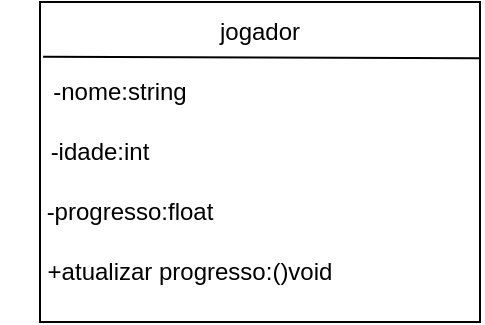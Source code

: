<mxfile version="26.1.0">
  <diagram name="Página-1" id="8Zoy3u4AIK25ZWEraoXu">
    <mxGraphModel dx="892" dy="365" grid="1" gridSize="10" guides="1" tooltips="1" connect="1" arrows="1" fold="1" page="1" pageScale="1" pageWidth="827" pageHeight="1169" math="0" shadow="0">
      <root>
        <mxCell id="0" />
        <mxCell id="1" parent="0" />
        <mxCell id="kH8sAO7q-m0SWvNdJj0h-19" value="" style="rounded=0;whiteSpace=wrap;html=1;" vertex="1" parent="1">
          <mxGeometry x="430" y="210" width="220" height="160" as="geometry" />
        </mxCell>
        <mxCell id="kH8sAO7q-m0SWvNdJj0h-20" value="" style="endArrow=none;html=1;rounded=0;entryX=0.999;entryY=0.176;entryDx=0;entryDy=0;entryPerimeter=0;exitX=0.007;exitY=0.171;exitDx=0;exitDy=0;exitPerimeter=0;" edge="1" parent="1" source="kH8sAO7q-m0SWvNdJj0h-19" target="kH8sAO7q-m0SWvNdJj0h-19">
          <mxGeometry width="50" height="50" relative="1" as="geometry">
            <mxPoint x="430" y="239.28" as="sourcePoint" />
            <mxPoint x="630" y="239" as="targetPoint" />
          </mxGeometry>
        </mxCell>
        <mxCell id="kH8sAO7q-m0SWvNdJj0h-21" value="jogador" style="text;html=1;align=center;verticalAlign=middle;whiteSpace=wrap;rounded=0;" vertex="1" parent="1">
          <mxGeometry x="510" y="210" width="60" height="30" as="geometry" />
        </mxCell>
        <mxCell id="kH8sAO7q-m0SWvNdJj0h-23" value="-nome:string" style="text;html=1;align=center;verticalAlign=middle;whiteSpace=wrap;rounded=0;" vertex="1" parent="1">
          <mxGeometry x="430" y="240" width="80" height="30" as="geometry" />
        </mxCell>
        <mxCell id="kH8sAO7q-m0SWvNdJj0h-24" value="-idade:int" style="text;html=1;align=center;verticalAlign=middle;whiteSpace=wrap;rounded=0;" vertex="1" parent="1">
          <mxGeometry x="430" y="270" width="60" height="30" as="geometry" />
        </mxCell>
        <mxCell id="kH8sAO7q-m0SWvNdJj0h-25" value="-progresso:float" style="text;html=1;align=center;verticalAlign=middle;whiteSpace=wrap;rounded=0;" vertex="1" parent="1">
          <mxGeometry x="430" y="300" width="90" height="30" as="geometry" />
        </mxCell>
        <mxCell id="kH8sAO7q-m0SWvNdJj0h-26" value="+atualizar progresso:()void" style="text;html=1;align=center;verticalAlign=middle;whiteSpace=wrap;rounded=0;" vertex="1" parent="1">
          <mxGeometry x="410" y="330" width="190" height="30" as="geometry" />
        </mxCell>
      </root>
    </mxGraphModel>
  </diagram>
</mxfile>
